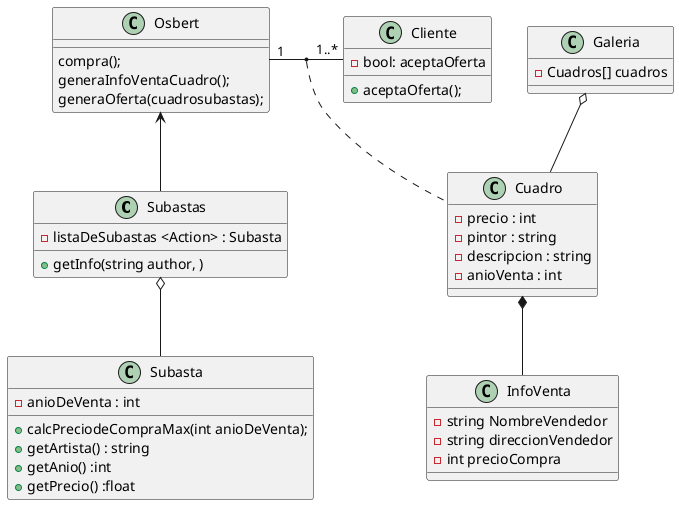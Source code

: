 @startuml 

class Subastas{
    -listaDeSubastas <Action> : Subasta
    +getInfo(string author, )
}
class Galeria{
    -Cuadros[] cuadros
}
class Cliente {
    - bool: aceptaOferta 
    + aceptaOferta();
}
class Osbert {
    compra();
    generaInfoVentaCuadro();
    generaOferta(cuadrosubastas);
}
class Cuadro{
    -precio : int
    -pintor : string
    -descripcion : string
    -anioVenta : int
}
class Subasta{
    - anioDeVenta : int
    +calcPreciodeCompraMax(int anioDeVenta);
    +getArtista() : string
    +getAnio() :int 
    +getPrecio() :float
}
class InfoVenta{
    -string NombreVendedor
    -string direccionVendedor
    -int precioCompra
}


Osbert <-- Subastas
Cuadro *-- InfoVenta
Subastas o-- Subasta
Galeria o-- Cuadro
Osbert "1" - "1..*" Cliente
(Osbert,Cliente)..Cuadro

@enduml

